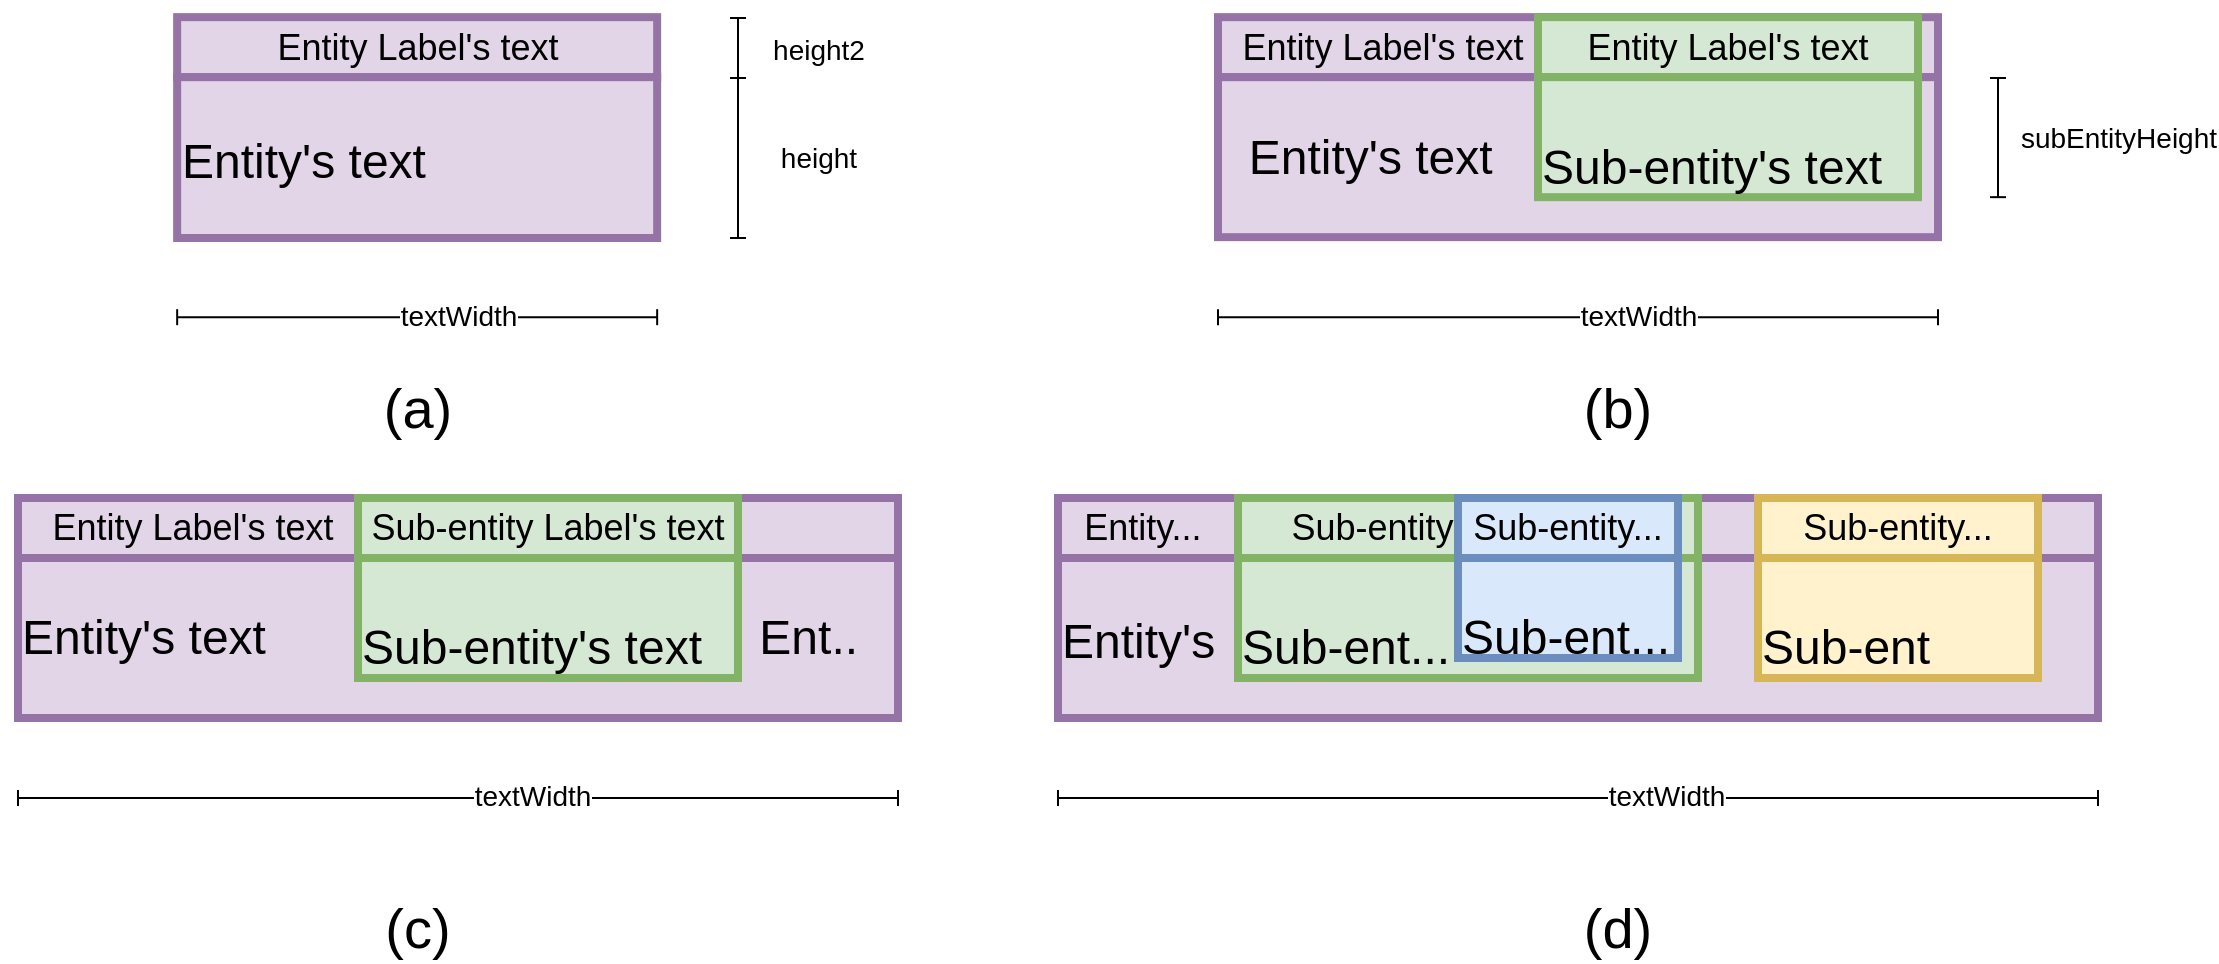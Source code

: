<mxfile version="26.2.3">
  <diagram name="Page-1" id="4zQcCn-Ic5G3MCy9d1Cx">
    <mxGraphModel dx="2445" dy="939" grid="1" gridSize="10" guides="1" tooltips="1" connect="1" arrows="1" fold="1" page="1" pageScale="1" pageWidth="850" pageHeight="1100" math="0" shadow="0">
      <root>
        <mxCell id="0" />
        <mxCell id="1" parent="0" />
        <mxCell id="bzutJzX1AavvvsLKq-v1-1" value="&lt;font style=&quot;font-size: 18px;&quot;&gt;Entity Label&#39;s text&lt;/font&gt;" style="rounded=0;whiteSpace=wrap;html=1;fillColor=#e1d5e7;strokeColor=#9673a6;strokeWidth=4;" vertex="1" parent="1">
          <mxGeometry x="39.58" y="39.58" width="240" height="30" as="geometry" />
        </mxCell>
        <mxCell id="bzutJzX1AavvvsLKq-v1-2" value="&lt;font style=&quot;font-size: 24px;&quot;&gt;Entity&#39;s text&lt;/font&gt;" style="rounded=0;whiteSpace=wrap;html=1;fillColor=#e1d5e7;strokeColor=#9673a6;strokeWidth=4;fontSize=28;align=left;" vertex="1" parent="1">
          <mxGeometry x="39.58" y="69.58" width="240" height="80.42" as="geometry" />
        </mxCell>
        <mxCell id="bzutJzX1AavvvsLKq-v1-4" value="" style="endArrow=baseDash;html=1;rounded=0;startArrow=baseDash;startFill=0;endFill=0;fontSize=14;" edge="1" parent="1">
          <mxGeometry width="50" height="50" relative="1" as="geometry">
            <mxPoint x="320" y="150" as="sourcePoint" />
            <mxPoint x="320" y="70" as="targetPoint" />
          </mxGeometry>
        </mxCell>
        <mxCell id="bzutJzX1AavvvsLKq-v1-7" value="height" style="edgeLabel;html=1;align=center;verticalAlign=middle;resizable=0;points=[];fontSize=14;" vertex="1" connectable="0" parent="bzutJzX1AavvvsLKq-v1-4">
          <mxGeometry x="-0.025" y="-2" relative="1" as="geometry">
            <mxPoint x="38" y="-1" as="offset" />
          </mxGeometry>
        </mxCell>
        <mxCell id="bzutJzX1AavvvsLKq-v1-5" value="" style="endArrow=baseDash;html=1;rounded=0;startArrow=baseDash;startFill=0;endFill=0;fontSize=14;" edge="1" parent="1">
          <mxGeometry width="50" height="50" relative="1" as="geometry">
            <mxPoint x="39.58" y="189.58" as="sourcePoint" />
            <mxPoint x="279.58" y="189.58" as="targetPoint" />
          </mxGeometry>
        </mxCell>
        <mxCell id="bzutJzX1AavvvsLKq-v1-6" value="textWidth" style="edgeLabel;html=1;align=center;verticalAlign=middle;resizable=0;points=[];fontSize=14;" vertex="1" connectable="0" parent="bzutJzX1AavvvsLKq-v1-5">
          <mxGeometry x="0.167" y="1" relative="1" as="geometry">
            <mxPoint as="offset" />
          </mxGeometry>
        </mxCell>
        <mxCell id="bzutJzX1AavvvsLKq-v1-9" value="" style="endArrow=baseDash;html=1;rounded=0;startArrow=baseDash;startFill=0;endFill=0;fontSize=14;" edge="1" parent="1">
          <mxGeometry width="50" height="50" relative="1" as="geometry">
            <mxPoint x="320" y="70" as="sourcePoint" />
            <mxPoint x="320" y="40" as="targetPoint" />
          </mxGeometry>
        </mxCell>
        <mxCell id="bzutJzX1AavvvsLKq-v1-10" value="height2" style="edgeLabel;html=1;align=center;verticalAlign=middle;resizable=0;points=[];fontSize=14;" vertex="1" connectable="0" parent="bzutJzX1AavvvsLKq-v1-9">
          <mxGeometry x="-0.025" y="-2" relative="1" as="geometry">
            <mxPoint x="38" as="offset" />
          </mxGeometry>
        </mxCell>
        <mxCell id="bzutJzX1AavvvsLKq-v1-11" value="&lt;font style=&quot;font-size: 18px;&quot;&gt;Entity Label&#39;s text&amp;nbsp; &amp;nbsp; &amp;nbsp; &amp;nbsp; &amp;nbsp; &amp;nbsp; &amp;nbsp; &amp;nbsp; &amp;nbsp; &amp;nbsp; &amp;nbsp; &amp;nbsp; &amp;nbsp; &amp;nbsp; &amp;nbsp; &amp;nbsp; &amp;nbsp; &amp;nbsp; &amp;nbsp; &amp;nbsp;&lt;/font&gt;" style="rounded=0;whiteSpace=wrap;html=1;fillColor=#e1d5e7;strokeColor=#9673a6;strokeWidth=4;" vertex="1" parent="1">
          <mxGeometry x="560" y="39.58" width="360" height="30" as="geometry" />
        </mxCell>
        <mxCell id="bzutJzX1AavvvsLKq-v1-12" value="&lt;font style=&quot;font-size: 24px;&quot;&gt;&amp;nbsp; Entity&#39;s text&amp;nbsp;&lt;/font&gt;" style="rounded=0;whiteSpace=wrap;html=1;fillColor=#e1d5e7;strokeColor=#9673a6;strokeWidth=4;align=left;" vertex="1" parent="1">
          <mxGeometry x="560" y="69.58" width="360" height="80" as="geometry" />
        </mxCell>
        <mxCell id="bzutJzX1AavvvsLKq-v1-13" value="" style="endArrow=baseDash;html=1;rounded=0;startArrow=baseDash;startFill=0;endFill=0;fontSize=14;" edge="1" parent="1">
          <mxGeometry width="50" height="50" relative="1" as="geometry">
            <mxPoint x="950" y="129.58" as="sourcePoint" />
            <mxPoint x="950" y="70" as="targetPoint" />
          </mxGeometry>
        </mxCell>
        <mxCell id="bzutJzX1AavvvsLKq-v1-14" value="subEntityHeight" style="edgeLabel;html=1;align=center;verticalAlign=middle;resizable=0;points=[];fontSize=14;" vertex="1" connectable="0" parent="bzutJzX1AavvvsLKq-v1-13">
          <mxGeometry x="-0.025" y="-2" relative="1" as="geometry">
            <mxPoint x="58" y="-1" as="offset" />
          </mxGeometry>
        </mxCell>
        <mxCell id="bzutJzX1AavvvsLKq-v1-15" value="" style="endArrow=baseDash;html=1;rounded=0;startArrow=baseDash;startFill=0;endFill=0;fontSize=14;" edge="1" parent="1">
          <mxGeometry width="50" height="50" relative="1" as="geometry">
            <mxPoint x="560" y="189.58" as="sourcePoint" />
            <mxPoint x="920" y="189.58" as="targetPoint" />
          </mxGeometry>
        </mxCell>
        <mxCell id="bzutJzX1AavvvsLKq-v1-16" value="textWidth" style="edgeLabel;html=1;align=center;verticalAlign=middle;resizable=0;points=[];fontSize=14;" vertex="1" connectable="0" parent="bzutJzX1AavvvsLKq-v1-15">
          <mxGeometry x="0.167" y="1" relative="1" as="geometry">
            <mxPoint as="offset" />
          </mxGeometry>
        </mxCell>
        <mxCell id="bzutJzX1AavvvsLKq-v1-28" value="&lt;font style=&quot;font-size: 18px;&quot;&gt;Entity Label&#39;s text&lt;/font&gt;" style="rounded=0;whiteSpace=wrap;html=1;fillColor=#d5e8d4;strokeColor=#82b366;strokeWidth=4;" vertex="1" parent="1">
          <mxGeometry x="720" y="39.58" width="190" height="30" as="geometry" />
        </mxCell>
        <mxCell id="bzutJzX1AavvvsLKq-v1-29" value="&lt;div&gt;&lt;font style=&quot;font-size: 24px;&quot;&gt;&lt;br&gt;&lt;/font&gt;&lt;/div&gt;&lt;font style=&quot;font-size: 24px;&quot;&gt;Sub-entity&#39;s text&lt;/font&gt;" style="rounded=0;whiteSpace=wrap;html=1;fillColor=#d5e8d4;strokeColor=#82b366;strokeWidth=4;align=left;" vertex="1" parent="1">
          <mxGeometry x="720" y="69.58" width="190" height="60" as="geometry" />
        </mxCell>
        <mxCell id="bzutJzX1AavvvsLKq-v1-30" value="&lt;font style=&quot;font-size: 18px;&quot;&gt;Entity Label&#39;s text&amp;nbsp; &amp;nbsp; &amp;nbsp; &amp;nbsp; &amp;nbsp; &amp;nbsp; &amp;nbsp; &amp;nbsp; &amp;nbsp; &amp;nbsp; &amp;nbsp; &amp;nbsp; &amp;nbsp; &amp;nbsp; &amp;nbsp; &amp;nbsp; &amp;nbsp; &amp;nbsp; &amp;nbsp; &amp;nbsp; &amp;nbsp; &amp;nbsp; &amp;nbsp; &amp;nbsp; &amp;nbsp; &amp;nbsp; &amp;nbsp;&lt;/font&gt;" style="rounded=0;whiteSpace=wrap;html=1;fillColor=#e1d5e7;strokeColor=#9673a6;strokeWidth=4;" vertex="1" parent="1">
          <mxGeometry x="-40" y="280" width="440" height="30" as="geometry" />
        </mxCell>
        <mxCell id="bzutJzX1AavvvsLKq-v1-31" value="&lt;font style=&quot;font-size: 24px;&quot;&gt;Entity&#39;s text&amp;nbsp; &amp;nbsp; &amp;nbsp; &amp;nbsp; &amp;nbsp; &amp;nbsp; &amp;nbsp; &amp;nbsp; &amp;nbsp; &amp;nbsp; &amp;nbsp; &amp;nbsp; &amp;nbsp; &amp;nbsp; &amp;nbsp; &amp;nbsp; &amp;nbsp; &amp;nbsp; &amp;nbsp;Ent..&amp;nbsp;&lt;/font&gt;" style="rounded=0;whiteSpace=wrap;html=1;fillColor=#e1d5e7;strokeColor=#9673a6;strokeWidth=4;align=left;" vertex="1" parent="1">
          <mxGeometry x="-40" y="310" width="440" height="80" as="geometry" />
        </mxCell>
        <mxCell id="bzutJzX1AavvvsLKq-v1-32" value="" style="endArrow=baseDash;html=1;rounded=0;startArrow=baseDash;startFill=0;endFill=0;fontSize=14;" edge="1" parent="1">
          <mxGeometry width="50" height="50" relative="1" as="geometry">
            <mxPoint x="-40" y="430" as="sourcePoint" />
            <mxPoint x="400" y="430" as="targetPoint" />
          </mxGeometry>
        </mxCell>
        <mxCell id="bzutJzX1AavvvsLKq-v1-33" value="textWidth" style="edgeLabel;html=1;align=center;verticalAlign=middle;resizable=0;points=[];fontSize=14;" vertex="1" connectable="0" parent="bzutJzX1AavvvsLKq-v1-32">
          <mxGeometry x="0.167" y="1" relative="1" as="geometry">
            <mxPoint as="offset" />
          </mxGeometry>
        </mxCell>
        <mxCell id="bzutJzX1AavvvsLKq-v1-34" value="&lt;font style=&quot;font-size: 18px;&quot;&gt;Sub-entity Label&#39;s text&lt;/font&gt;" style="rounded=0;whiteSpace=wrap;html=1;fillColor=#d5e8d4;strokeColor=#82b366;strokeWidth=4;" vertex="1" parent="1">
          <mxGeometry x="130" y="280" width="190" height="30" as="geometry" />
        </mxCell>
        <mxCell id="bzutJzX1AavvvsLKq-v1-35" value="&lt;div&gt;&lt;font style=&quot;font-size: 24px;&quot;&gt;&lt;br&gt;&lt;/font&gt;&lt;/div&gt;&lt;font style=&quot;font-size: 24px;&quot;&gt;Sub-entity&#39;s text&lt;/font&gt;" style="rounded=0;whiteSpace=wrap;html=1;fillColor=#d5e8d4;strokeColor=#82b366;strokeWidth=4;align=left;" vertex="1" parent="1">
          <mxGeometry x="130" y="310" width="190" height="60" as="geometry" />
        </mxCell>
        <mxCell id="bzutJzX1AavvvsLKq-v1-42" value="&lt;font style=&quot;font-size: 18px;&quot;&gt;Entity...&amp;nbsp; &amp;nbsp; &amp;nbsp; &amp;nbsp; &amp;nbsp; &amp;nbsp; &amp;nbsp; &amp;nbsp; &amp;nbsp; &amp;nbsp; &amp;nbsp; &amp;nbsp; &amp;nbsp; &amp;nbsp; &amp;nbsp; &amp;nbsp; &amp;nbsp; &amp;nbsp; &amp;nbsp; &amp;nbsp; &amp;nbsp; &amp;nbsp; &amp;nbsp; &amp;nbsp; &amp;nbsp; &amp;nbsp; &amp;nbsp; &amp;nbsp; &amp;nbsp; &amp;nbsp; &amp;nbsp; &amp;nbsp; &amp;nbsp; &amp;nbsp; &amp;nbsp; &amp;nbsp; &amp;nbsp; &amp;nbsp; &amp;nbsp; &amp;nbsp; &amp;nbsp; &amp;nbsp; &amp;nbsp; &amp;nbsp;&lt;/font&gt;" style="rounded=0;whiteSpace=wrap;html=1;fillColor=#e1d5e7;strokeColor=#9673a6;strokeWidth=4;" vertex="1" parent="1">
          <mxGeometry x="480" y="280" width="520" height="30" as="geometry" />
        </mxCell>
        <mxCell id="bzutJzX1AavvvsLKq-v1-43" value="&lt;font style=&quot;font-size: 24px;&quot;&gt;Entity&#39;s&lt;/font&gt;" style="rounded=0;whiteSpace=wrap;html=1;fillColor=#e1d5e7;strokeColor=#9673a6;strokeWidth=4;align=left;fontSize=28;" vertex="1" parent="1">
          <mxGeometry x="480" y="310" width="520" height="80" as="geometry" />
        </mxCell>
        <mxCell id="bzutJzX1AavvvsLKq-v1-44" value="" style="endArrow=baseDash;html=1;rounded=0;startArrow=baseDash;startFill=0;endFill=0;fontSize=14;" edge="1" parent="1">
          <mxGeometry width="50" height="50" relative="1" as="geometry">
            <mxPoint x="480" y="430" as="sourcePoint" />
            <mxPoint x="1000" y="430" as="targetPoint" />
          </mxGeometry>
        </mxCell>
        <mxCell id="bzutJzX1AavvvsLKq-v1-45" value="textWidth" style="edgeLabel;html=1;align=center;verticalAlign=middle;resizable=0;points=[];fontSize=14;" vertex="1" connectable="0" parent="bzutJzX1AavvvsLKq-v1-44">
          <mxGeometry x="0.167" y="1" relative="1" as="geometry">
            <mxPoint as="offset" />
          </mxGeometry>
        </mxCell>
        <mxCell id="bzutJzX1AavvvsLKq-v1-46" value="&lt;font style=&quot;font-size: 18px;&quot;&gt;Sub-entity Label&#39;s text&lt;/font&gt;" style="rounded=0;whiteSpace=wrap;html=1;fillColor=#d5e8d4;strokeColor=#82b366;strokeWidth=4;" vertex="1" parent="1">
          <mxGeometry x="570" y="280" width="230" height="30" as="geometry" />
        </mxCell>
        <mxCell id="bzutJzX1AavvvsLKq-v1-47" value="&lt;div&gt;&lt;font style=&quot;font-size: 24px;&quot;&gt;&lt;br&gt;&lt;/font&gt;&lt;/div&gt;&lt;font style=&quot;font-size: 24px;&quot;&gt;&lt;div&gt;&lt;font style=&quot;font-size: 24px;&quot;&gt;&lt;br&gt;&lt;/font&gt;&lt;/div&gt;Sub-ent...&lt;/font&gt;&lt;div&gt;&lt;font style=&quot;font-size: 24px;&quot;&gt;&lt;br&gt;&lt;/font&gt;&lt;/div&gt;" style="rounded=0;whiteSpace=wrap;html=1;fillColor=#d5e8d4;strokeColor=#82b366;strokeWidth=4;align=left;" vertex="1" parent="1">
          <mxGeometry x="570" y="310" width="230" height="60" as="geometry" />
        </mxCell>
        <mxCell id="bzutJzX1AavvvsLKq-v1-52" value="&lt;font style=&quot;font-size: 18px;&quot;&gt;Sub-entity...&lt;/font&gt;" style="rounded=0;whiteSpace=wrap;html=1;fillColor=#fff2cc;strokeColor=#d6b656;strokeWidth=4;" vertex="1" parent="1">
          <mxGeometry x="830" y="280" width="140" height="30" as="geometry" />
        </mxCell>
        <mxCell id="bzutJzX1AavvvsLKq-v1-53" value="&lt;div&gt;&lt;font style=&quot;font-size: 24px;&quot;&gt;&lt;br&gt;&lt;/font&gt;&lt;/div&gt;&lt;font style=&quot;font-size: 24px;&quot;&gt;Sub-ent&lt;/font&gt;" style="rounded=0;whiteSpace=wrap;html=1;fillColor=#fff2cc;strokeColor=#d6b656;strokeWidth=4;align=left;" vertex="1" parent="1">
          <mxGeometry x="830" y="310" width="140" height="60" as="geometry" />
        </mxCell>
        <mxCell id="bzutJzX1AavvvsLKq-v1-54" value="&lt;font style=&quot;font-size: 18px;&quot;&gt;Sub-entity...&lt;/font&gt;" style="rounded=0;whiteSpace=wrap;html=1;fillColor=#dae8fc;strokeColor=#6c8ebf;strokeWidth=4;" vertex="1" parent="1">
          <mxGeometry x="680" y="280" width="110" height="30" as="geometry" />
        </mxCell>
        <mxCell id="bzutJzX1AavvvsLKq-v1-55" value="&lt;div&gt;&lt;font style=&quot;font-size: 24px;&quot;&gt;&lt;br&gt;&lt;/font&gt;&lt;/div&gt;&lt;font style=&quot;font-size: 24px;&quot;&gt;Sub-ent...&lt;/font&gt;" style="rounded=0;whiteSpace=wrap;html=1;fillColor=#dae8fc;strokeColor=#6c8ebf;strokeWidth=4;align=left;" vertex="1" parent="1">
          <mxGeometry x="680" y="310" width="110" height="50" as="geometry" />
        </mxCell>
        <mxCell id="bzutJzX1AavvvsLKq-v1-56" value="(a)" style="text;html=1;align=center;verticalAlign=middle;whiteSpace=wrap;rounded=0;fontSize=28;" vertex="1" parent="1">
          <mxGeometry x="129.58" y="220" width="60" height="30" as="geometry" />
        </mxCell>
        <mxCell id="bzutJzX1AavvvsLKq-v1-57" value="(b)" style="text;html=1;align=center;verticalAlign=middle;whiteSpace=wrap;rounded=0;fontSize=28;" vertex="1" parent="1">
          <mxGeometry x="730" y="220" width="60" height="30" as="geometry" />
        </mxCell>
        <mxCell id="bzutJzX1AavvvsLKq-v1-58" value="(c)" style="text;html=1;align=center;verticalAlign=middle;whiteSpace=wrap;rounded=0;fontSize=28;" vertex="1" parent="1">
          <mxGeometry x="129.58" y="480" width="60" height="30" as="geometry" />
        </mxCell>
        <mxCell id="bzutJzX1AavvvsLKq-v1-59" value="(d)" style="text;html=1;align=center;verticalAlign=middle;whiteSpace=wrap;rounded=0;fontSize=28;" vertex="1" parent="1">
          <mxGeometry x="730" y="480" width="60" height="30" as="geometry" />
        </mxCell>
      </root>
    </mxGraphModel>
  </diagram>
</mxfile>

